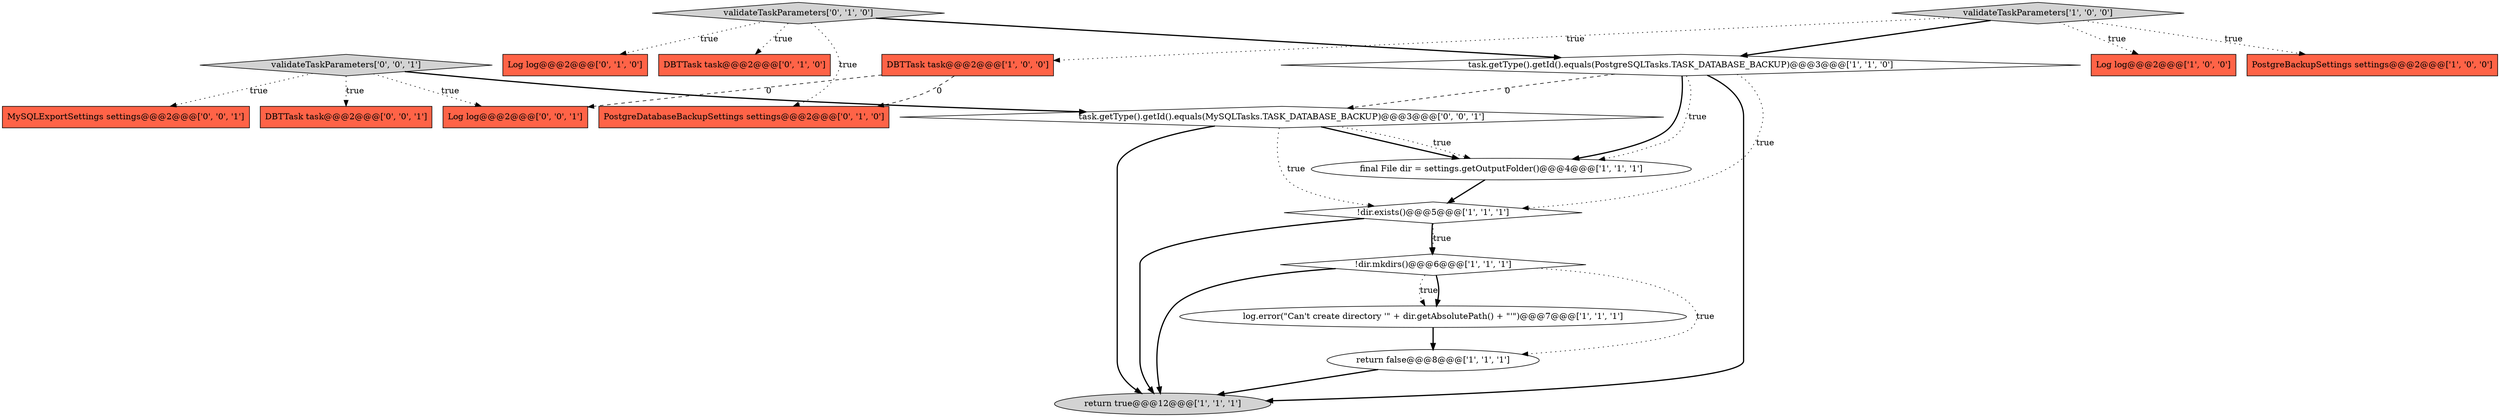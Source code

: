 digraph {
16 [style = filled, label = "MySQLExportSettings settings@@@2@@@['0', '0', '1']", fillcolor = tomato, shape = box image = "AAA0AAABBB3BBB"];
4 [style = filled, label = "log.error(\"Can't create directory '\" + dir.getAbsolutePath() + \"'\")@@@7@@@['1', '1', '1']", fillcolor = white, shape = ellipse image = "AAA0AAABBB1BBB"];
2 [style = filled, label = "validateTaskParameters['1', '0', '0']", fillcolor = lightgray, shape = diamond image = "AAA0AAABBB1BBB"];
9 [style = filled, label = "final File dir = settings.getOutputFolder()@@@4@@@['1', '1', '1']", fillcolor = white, shape = ellipse image = "AAA0AAABBB1BBB"];
17 [style = filled, label = "Log log@@@2@@@['0', '0', '1']", fillcolor = tomato, shape = box image = "AAA0AAABBB3BBB"];
3 [style = filled, label = "Log log@@@2@@@['1', '0', '0']", fillcolor = tomato, shape = box image = "AAA0AAABBB1BBB"];
7 [style = filled, label = "return false@@@8@@@['1', '1', '1']", fillcolor = white, shape = ellipse image = "AAA0AAABBB1BBB"];
6 [style = filled, label = "DBTTask task@@@2@@@['1', '0', '0']", fillcolor = tomato, shape = box image = "AAA1AAABBB1BBB"];
8 [style = filled, label = "!dir.exists()@@@5@@@['1', '1', '1']", fillcolor = white, shape = diamond image = "AAA0AAABBB1BBB"];
12 [style = filled, label = "Log log@@@2@@@['0', '1', '0']", fillcolor = tomato, shape = box image = "AAA0AAABBB2BBB"];
0 [style = filled, label = "!dir.mkdirs()@@@6@@@['1', '1', '1']", fillcolor = white, shape = diamond image = "AAA0AAABBB1BBB"];
13 [style = filled, label = "DBTTask task@@@2@@@['0', '1', '0']", fillcolor = tomato, shape = box image = "AAA0AAABBB2BBB"];
15 [style = filled, label = "DBTTask task@@@2@@@['0', '0', '1']", fillcolor = tomato, shape = box image = "AAA0AAABBB3BBB"];
10 [style = filled, label = "return true@@@12@@@['1', '1', '1']", fillcolor = lightgray, shape = ellipse image = "AAA0AAABBB1BBB"];
18 [style = filled, label = "validateTaskParameters['0', '0', '1']", fillcolor = lightgray, shape = diamond image = "AAA0AAABBB3BBB"];
19 [style = filled, label = "task.getType().getId().equals(MySQLTasks.TASK_DATABASE_BACKUP)@@@3@@@['0', '0', '1']", fillcolor = white, shape = diamond image = "AAA0AAABBB3BBB"];
1 [style = filled, label = "task.getType().getId().equals(PostgreSQLTasks.TASK_DATABASE_BACKUP)@@@3@@@['1', '1', '0']", fillcolor = white, shape = diamond image = "AAA0AAABBB1BBB"];
14 [style = filled, label = "PostgreDatabaseBackupSettings settings@@@2@@@['0', '1', '0']", fillcolor = tomato, shape = box image = "AAA1AAABBB2BBB"];
11 [style = filled, label = "validateTaskParameters['0', '1', '0']", fillcolor = lightgray, shape = diamond image = "AAA0AAABBB2BBB"];
5 [style = filled, label = "PostgreBackupSettings settings@@@2@@@['1', '0', '0']", fillcolor = tomato, shape = box image = "AAA0AAABBB1BBB"];
2->3 [style = dotted, label="true"];
8->10 [style = bold, label=""];
18->16 [style = dotted, label="true"];
7->10 [style = bold, label=""];
11->1 [style = bold, label=""];
2->1 [style = bold, label=""];
11->12 [style = dotted, label="true"];
0->4 [style = dotted, label="true"];
1->19 [style = dashed, label="0"];
18->15 [style = dotted, label="true"];
11->14 [style = dotted, label="true"];
18->19 [style = bold, label=""];
19->10 [style = bold, label=""];
6->17 [style = dashed, label="0"];
11->13 [style = dotted, label="true"];
6->14 [style = dashed, label="0"];
9->8 [style = bold, label=""];
19->8 [style = dotted, label="true"];
4->7 [style = bold, label=""];
1->9 [style = bold, label=""];
8->0 [style = bold, label=""];
0->10 [style = bold, label=""];
19->9 [style = bold, label=""];
2->6 [style = dotted, label="true"];
0->4 [style = bold, label=""];
1->9 [style = dotted, label="true"];
19->9 [style = dotted, label="true"];
1->8 [style = dotted, label="true"];
8->0 [style = dotted, label="true"];
18->17 [style = dotted, label="true"];
2->5 [style = dotted, label="true"];
1->10 [style = bold, label=""];
0->7 [style = dotted, label="true"];
}
